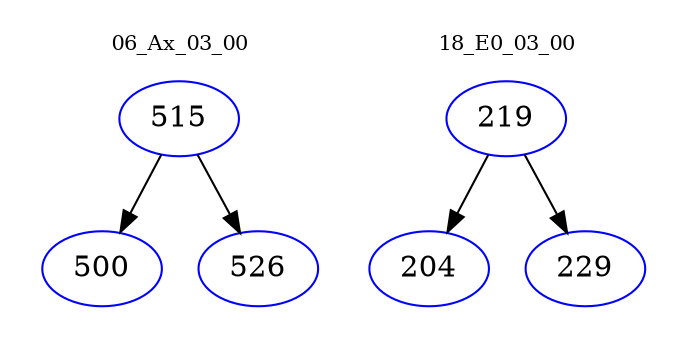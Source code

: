 digraph{
subgraph cluster_0 {
color = white
label = "06_Ax_03_00";
fontsize=10;
T0_515 [label="515", color="blue"]
T0_515 -> T0_500 [color="black"]
T0_500 [label="500", color="blue"]
T0_515 -> T0_526 [color="black"]
T0_526 [label="526", color="blue"]
}
subgraph cluster_1 {
color = white
label = "18_E0_03_00";
fontsize=10;
T1_219 [label="219", color="blue"]
T1_219 -> T1_204 [color="black"]
T1_204 [label="204", color="blue"]
T1_219 -> T1_229 [color="black"]
T1_229 [label="229", color="blue"]
}
}
